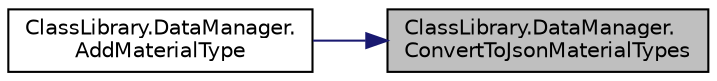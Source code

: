 digraph "ClassLibrary.DataManager.ConvertToJsonMaterialTypes"
{
 // INTERACTIVE_SVG=YES
 // LATEX_PDF_SIZE
  edge [fontname="Helvetica",fontsize="10",labelfontname="Helvetica",labelfontsize="10"];
  node [fontname="Helvetica",fontsize="10",shape=record];
  rankdir="RL";
  Node1 [label="ClassLibrary.DataManager.\lConvertToJsonMaterialTypes",height=0.2,width=0.4,color="black", fillcolor="grey75", style="filled", fontcolor="black",tooltip=" "];
  Node1 -> Node2 [dir="back",color="midnightblue",fontsize="10",style="solid",fontname="Helvetica"];
  Node2 [label="ClassLibrary.DataManager.\lAddMaterialType",height=0.2,width=0.4,color="black", fillcolor="white", style="filled",URL="$classClassLibrary_1_1DataManager.html#aa5040173d15af46ddb1d96b4058dd0e4",tooltip="Agrega un tipo de Material a la lista de MaterialTypes"];
}
